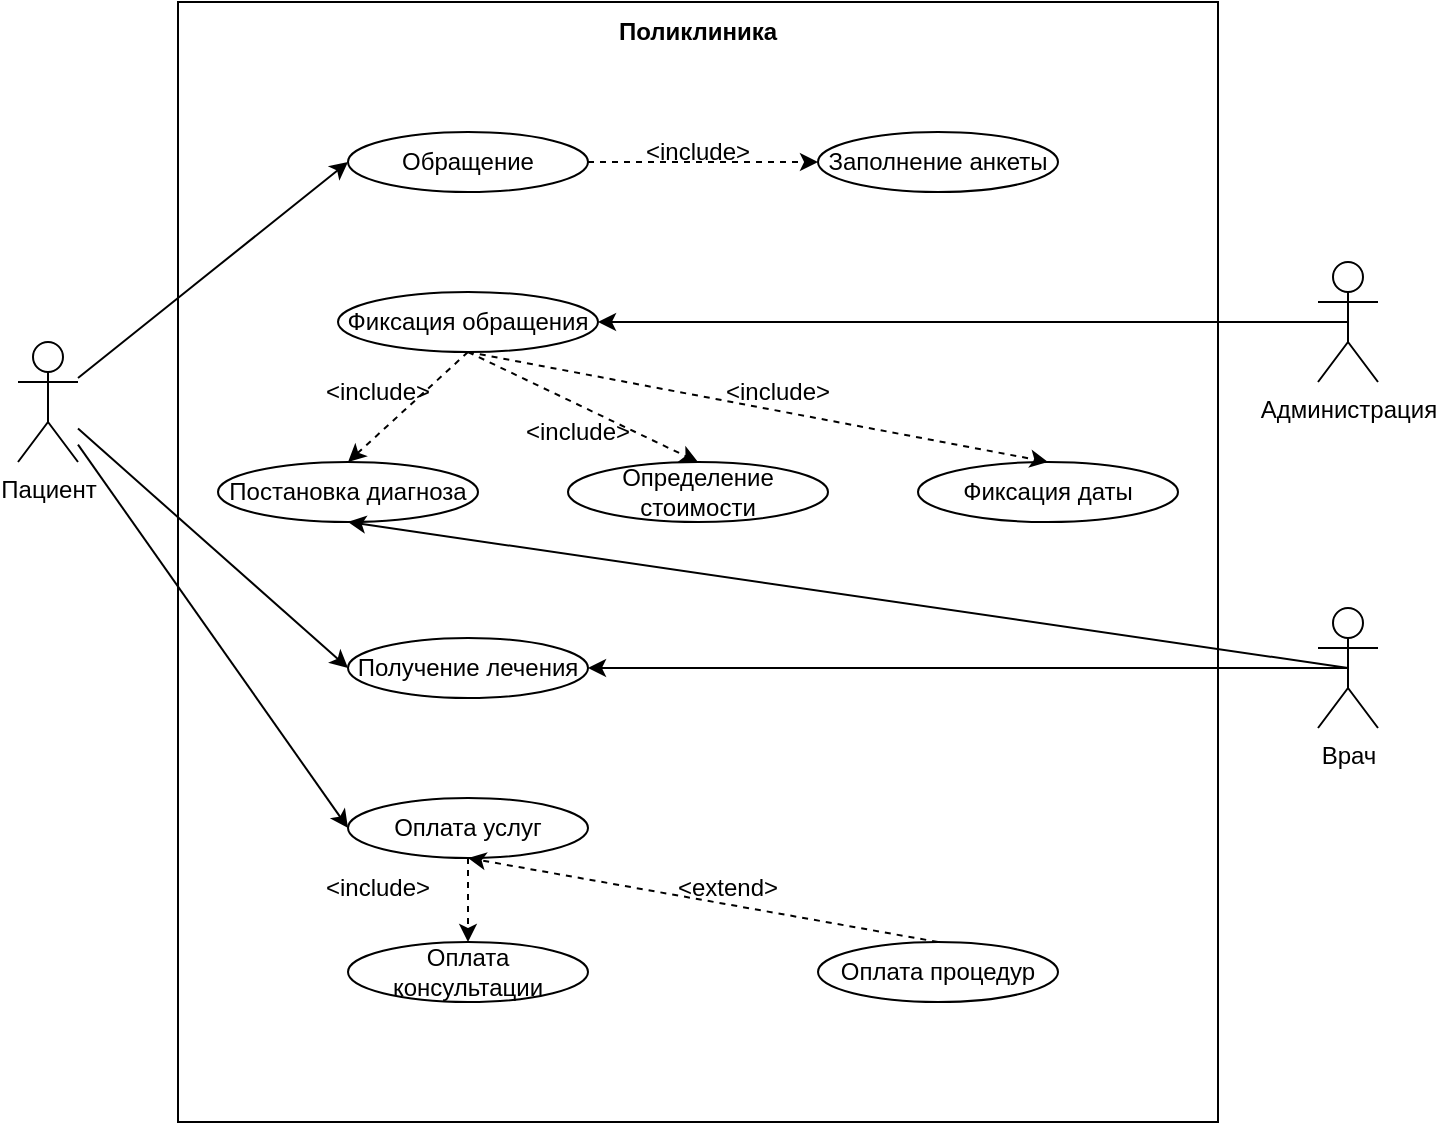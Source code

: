 <mxfile version="20.0.1" type="device"><diagram id="WWlvfH1tEi_cTuuZ7kRh" name="Page-1"><mxGraphModel dx="1037" dy="563" grid="1" gridSize="10" guides="1" tooltips="1" connect="1" arrows="1" fold="1" page="1" pageScale="1" pageWidth="827" pageHeight="1169" math="0" shadow="0"><root><mxCell id="0"/><mxCell id="1" parent="0"/><mxCell id="IxC8AevORvS57bN4JMwm-1" value="" style="rounded=0;whiteSpace=wrap;html=1;" vertex="1" parent="1"><mxGeometry x="160" y="80" width="520" height="560" as="geometry"/></mxCell><mxCell id="IxC8AevORvS57bN4JMwm-2" value="Пациент" style="shape=umlActor;verticalLabelPosition=bottom;verticalAlign=top;html=1;outlineConnect=0;" vertex="1" parent="1"><mxGeometry x="80" y="250" width="30" height="60" as="geometry"/></mxCell><mxCell id="IxC8AevORvS57bN4JMwm-3" value="&lt;div align=&quot;center&quot;&gt;&lt;b&gt;Поликлиника&lt;/b&gt;&lt;/div&gt;" style="text;html=1;strokeColor=none;fillColor=none;align=center;verticalAlign=middle;whiteSpace=wrap;rounded=0;" vertex="1" parent="1"><mxGeometry x="375" y="80" width="90" height="30" as="geometry"/></mxCell><mxCell id="IxC8AevORvS57bN4JMwm-4" value="Обращение" style="ellipse;whiteSpace=wrap;html=1;" vertex="1" parent="1"><mxGeometry x="245" y="145" width="120" height="30" as="geometry"/></mxCell><mxCell id="IxC8AevORvS57bN4JMwm-5" value="Фиксация обращения" style="ellipse;whiteSpace=wrap;html=1;" vertex="1" parent="1"><mxGeometry x="240" y="225" width="130" height="30" as="geometry"/></mxCell><mxCell id="IxC8AevORvS57bN4JMwm-6" value="Получение лечения" style="ellipse;whiteSpace=wrap;html=1;" vertex="1" parent="1"><mxGeometry x="245" y="398" width="120" height="30" as="geometry"/></mxCell><mxCell id="IxC8AevORvS57bN4JMwm-7" value="Оплата услуг" style="ellipse;whiteSpace=wrap;html=1;" vertex="1" parent="1"><mxGeometry x="245" y="478" width="120" height="30" as="geometry"/></mxCell><mxCell id="IxC8AevORvS57bN4JMwm-8" value="" style="endArrow=classic;html=1;rounded=0;entryX=0;entryY=0.5;entryDx=0;entryDy=0;" edge="1" parent="1" source="IxC8AevORvS57bN4JMwm-2" target="IxC8AevORvS57bN4JMwm-4"><mxGeometry width="50" height="50" relative="1" as="geometry"><mxPoint x="390" y="310" as="sourcePoint"/><mxPoint x="440" y="260" as="targetPoint"/></mxGeometry></mxCell><mxCell id="IxC8AevORvS57bN4JMwm-9" value="" style="endArrow=classic;html=1;rounded=0;entryX=0;entryY=0.5;entryDx=0;entryDy=0;" edge="1" parent="1" source="IxC8AevORvS57bN4JMwm-2" target="IxC8AevORvS57bN4JMwm-6"><mxGeometry width="50" height="50" relative="1" as="geometry"><mxPoint x="120" y="283.208" as="sourcePoint"/><mxPoint x="370" y="170" as="targetPoint"/></mxGeometry></mxCell><mxCell id="IxC8AevORvS57bN4JMwm-10" value="" style="endArrow=classic;html=1;rounded=0;entryX=0;entryY=0.5;entryDx=0;entryDy=0;" edge="1" parent="1" source="IxC8AevORvS57bN4JMwm-2" target="IxC8AevORvS57bN4JMwm-7"><mxGeometry width="50" height="50" relative="1" as="geometry"><mxPoint x="130" y="293.208" as="sourcePoint"/><mxPoint x="380" y="180" as="targetPoint"/></mxGeometry></mxCell><mxCell id="IxC8AevORvS57bN4JMwm-11" value="Администрация" style="shape=umlActor;verticalLabelPosition=bottom;verticalAlign=top;html=1;outlineConnect=0;" vertex="1" parent="1"><mxGeometry x="730" y="210" width="30" height="60" as="geometry"/></mxCell><mxCell id="IxC8AevORvS57bN4JMwm-12" value="" style="endArrow=classic;html=1;rounded=0;exitX=0.5;exitY=0.5;exitDx=0;exitDy=0;exitPerimeter=0;entryX=1;entryY=0.5;entryDx=0;entryDy=0;" edge="1" parent="1" source="IxC8AevORvS57bN4JMwm-11" target="IxC8AevORvS57bN4JMwm-5"><mxGeometry width="50" height="50" relative="1" as="geometry"><mxPoint x="390" y="310" as="sourcePoint"/><mxPoint x="440" y="260" as="targetPoint"/></mxGeometry></mxCell><mxCell id="IxC8AevORvS57bN4JMwm-13" value="Врач" style="shape=umlActor;verticalLabelPosition=bottom;verticalAlign=top;html=1;outlineConnect=0;" vertex="1" parent="1"><mxGeometry x="730" y="383" width="30" height="60" as="geometry"/></mxCell><mxCell id="IxC8AevORvS57bN4JMwm-15" value="" style="endArrow=classic;html=1;rounded=0;entryX=1;entryY=0.5;entryDx=0;entryDy=0;exitX=0.5;exitY=0.5;exitDx=0;exitDy=0;exitPerimeter=0;" edge="1" parent="1" source="IxC8AevORvS57bN4JMwm-13" target="IxC8AevORvS57bN4JMwm-6"><mxGeometry width="50" height="50" relative="1" as="geometry"><mxPoint x="390" y="310" as="sourcePoint"/><mxPoint x="440" y="260" as="targetPoint"/></mxGeometry></mxCell><mxCell id="IxC8AevORvS57bN4JMwm-16" value="Заполнение анкеты" style="ellipse;whiteSpace=wrap;html=1;" vertex="1" parent="1"><mxGeometry x="480" y="145" width="120" height="30" as="geometry"/></mxCell><mxCell id="IxC8AevORvS57bN4JMwm-17" value="" style="endArrow=classic;html=1;rounded=0;dashed=1;exitX=1;exitY=0.5;exitDx=0;exitDy=0;entryX=0;entryY=0.5;entryDx=0;entryDy=0;" edge="1" parent="1" source="IxC8AevORvS57bN4JMwm-4" target="IxC8AevORvS57bN4JMwm-16"><mxGeometry width="50" height="50" relative="1" as="geometry"><mxPoint x="390" y="360" as="sourcePoint"/><mxPoint x="440" y="310" as="targetPoint"/></mxGeometry></mxCell><mxCell id="IxC8AevORvS57bN4JMwm-18" value="&amp;lt;include&amp;gt;" style="text;html=1;strokeColor=none;fillColor=none;align=center;verticalAlign=middle;whiteSpace=wrap;rounded=0;" vertex="1" parent="1"><mxGeometry x="390" y="140" width="60" height="30" as="geometry"/></mxCell><mxCell id="IxC8AevORvS57bN4JMwm-20" value="Постановка диагноза" style="ellipse;whiteSpace=wrap;html=1;" vertex="1" parent="1"><mxGeometry x="180" y="310" width="130" height="30" as="geometry"/></mxCell><mxCell id="IxC8AevORvS57bN4JMwm-21" value="Определение стоимости" style="ellipse;whiteSpace=wrap;html=1;" vertex="1" parent="1"><mxGeometry x="355" y="310" width="130" height="30" as="geometry"/></mxCell><mxCell id="IxC8AevORvS57bN4JMwm-22" value="Фиксация даты" style="ellipse;whiteSpace=wrap;html=1;" vertex="1" parent="1"><mxGeometry x="530" y="310" width="130" height="30" as="geometry"/></mxCell><mxCell id="IxC8AevORvS57bN4JMwm-23" value="" style="endArrow=classic;html=1;rounded=0;dashed=1;exitX=0.5;exitY=1;exitDx=0;exitDy=0;entryX=0.5;entryY=0;entryDx=0;entryDy=0;" edge="1" parent="1" source="IxC8AevORvS57bN4JMwm-5" target="IxC8AevORvS57bN4JMwm-20"><mxGeometry width="50" height="50" relative="1" as="geometry"><mxPoint x="375" y="170" as="sourcePoint"/><mxPoint x="490" y="170" as="targetPoint"/></mxGeometry></mxCell><mxCell id="IxC8AevORvS57bN4JMwm-24" value="&amp;lt;include&amp;gt;" style="text;html=1;strokeColor=none;fillColor=none;align=center;verticalAlign=middle;whiteSpace=wrap;rounded=0;" vertex="1" parent="1"><mxGeometry x="230" y="260" width="60" height="30" as="geometry"/></mxCell><mxCell id="IxC8AevORvS57bN4JMwm-27" value="" style="endArrow=classic;html=1;rounded=0;dashed=1;exitX=0.5;exitY=1;exitDx=0;exitDy=0;entryX=0.5;entryY=0;entryDx=0;entryDy=0;" edge="1" parent="1" source="IxC8AevORvS57bN4JMwm-5" target="IxC8AevORvS57bN4JMwm-21"><mxGeometry width="50" height="50" relative="1" as="geometry"><mxPoint x="315" y="265" as="sourcePoint"/><mxPoint x="255" y="320" as="targetPoint"/></mxGeometry></mxCell><mxCell id="IxC8AevORvS57bN4JMwm-28" value="" style="endArrow=classic;html=1;rounded=0;dashed=1;exitX=0.5;exitY=1;exitDx=0;exitDy=0;entryX=0.5;entryY=0;entryDx=0;entryDy=0;" edge="1" parent="1" source="IxC8AevORvS57bN4JMwm-5" target="IxC8AevORvS57bN4JMwm-22"><mxGeometry width="50" height="50" relative="1" as="geometry"><mxPoint x="325" y="275" as="sourcePoint"/><mxPoint x="265" y="330" as="targetPoint"/></mxGeometry></mxCell><mxCell id="IxC8AevORvS57bN4JMwm-29" value="&amp;lt;include&amp;gt;" style="text;html=1;strokeColor=none;fillColor=none;align=center;verticalAlign=middle;whiteSpace=wrap;rounded=0;" vertex="1" parent="1"><mxGeometry x="430" y="260" width="60" height="30" as="geometry"/></mxCell><mxCell id="IxC8AevORvS57bN4JMwm-30" value="&amp;lt;include&amp;gt;" style="text;html=1;strokeColor=none;fillColor=none;align=center;verticalAlign=middle;whiteSpace=wrap;rounded=0;" vertex="1" parent="1"><mxGeometry x="330" y="280" width="60" height="30" as="geometry"/></mxCell><mxCell id="IxC8AevORvS57bN4JMwm-31" value="" style="endArrow=classic;html=1;rounded=0;entryX=0.5;entryY=1;entryDx=0;entryDy=0;exitX=0.5;exitY=0.5;exitDx=0;exitDy=0;exitPerimeter=0;" edge="1" parent="1" source="IxC8AevORvS57bN4JMwm-13" target="IxC8AevORvS57bN4JMwm-20"><mxGeometry width="50" height="50" relative="1" as="geometry"><mxPoint x="730" y="410" as="sourcePoint"/><mxPoint x="440" y="310" as="targetPoint"/></mxGeometry></mxCell><mxCell id="IxC8AevORvS57bN4JMwm-33" value="Оплата консультации" style="ellipse;whiteSpace=wrap;html=1;" vertex="1" parent="1"><mxGeometry x="245" y="550" width="120" height="30" as="geometry"/></mxCell><mxCell id="IxC8AevORvS57bN4JMwm-35" value="Оплата процедур" style="ellipse;whiteSpace=wrap;html=1;" vertex="1" parent="1"><mxGeometry x="480" y="550" width="120" height="30" as="geometry"/></mxCell><mxCell id="IxC8AevORvS57bN4JMwm-36" value="" style="endArrow=classic;html=1;rounded=0;dashed=1;exitX=0.5;exitY=1;exitDx=0;exitDy=0;entryX=0.5;entryY=0;entryDx=0;entryDy=0;" edge="1" parent="1" source="IxC8AevORvS57bN4JMwm-7" target="IxC8AevORvS57bN4JMwm-33"><mxGeometry width="50" height="50" relative="1" as="geometry"><mxPoint x="315" y="265" as="sourcePoint"/><mxPoint x="255" y="320" as="targetPoint"/></mxGeometry></mxCell><mxCell id="IxC8AevORvS57bN4JMwm-38" value="&amp;lt;include&amp;gt;" style="text;html=1;strokeColor=none;fillColor=none;align=center;verticalAlign=middle;whiteSpace=wrap;rounded=0;" vertex="1" parent="1"><mxGeometry x="230" y="508" width="60" height="30" as="geometry"/></mxCell><mxCell id="IxC8AevORvS57bN4JMwm-39" value="" style="endArrow=classic;html=1;rounded=0;dashed=1;exitX=0.5;exitY=0;exitDx=0;exitDy=0;entryX=0.5;entryY=1;entryDx=0;entryDy=0;" edge="1" parent="1" source="IxC8AevORvS57bN4JMwm-35" target="IxC8AevORvS57bN4JMwm-7"><mxGeometry width="50" height="50" relative="1" as="geometry"><mxPoint x="315" y="518" as="sourcePoint"/><mxPoint x="255" y="560" as="targetPoint"/></mxGeometry></mxCell><mxCell id="IxC8AevORvS57bN4JMwm-40" value="&amp;lt;extend&amp;gt;" style="text;html=1;strokeColor=none;fillColor=none;align=center;verticalAlign=middle;whiteSpace=wrap;rounded=0;" vertex="1" parent="1"><mxGeometry x="405" y="508" width="60" height="30" as="geometry"/></mxCell></root></mxGraphModel></diagram></mxfile>